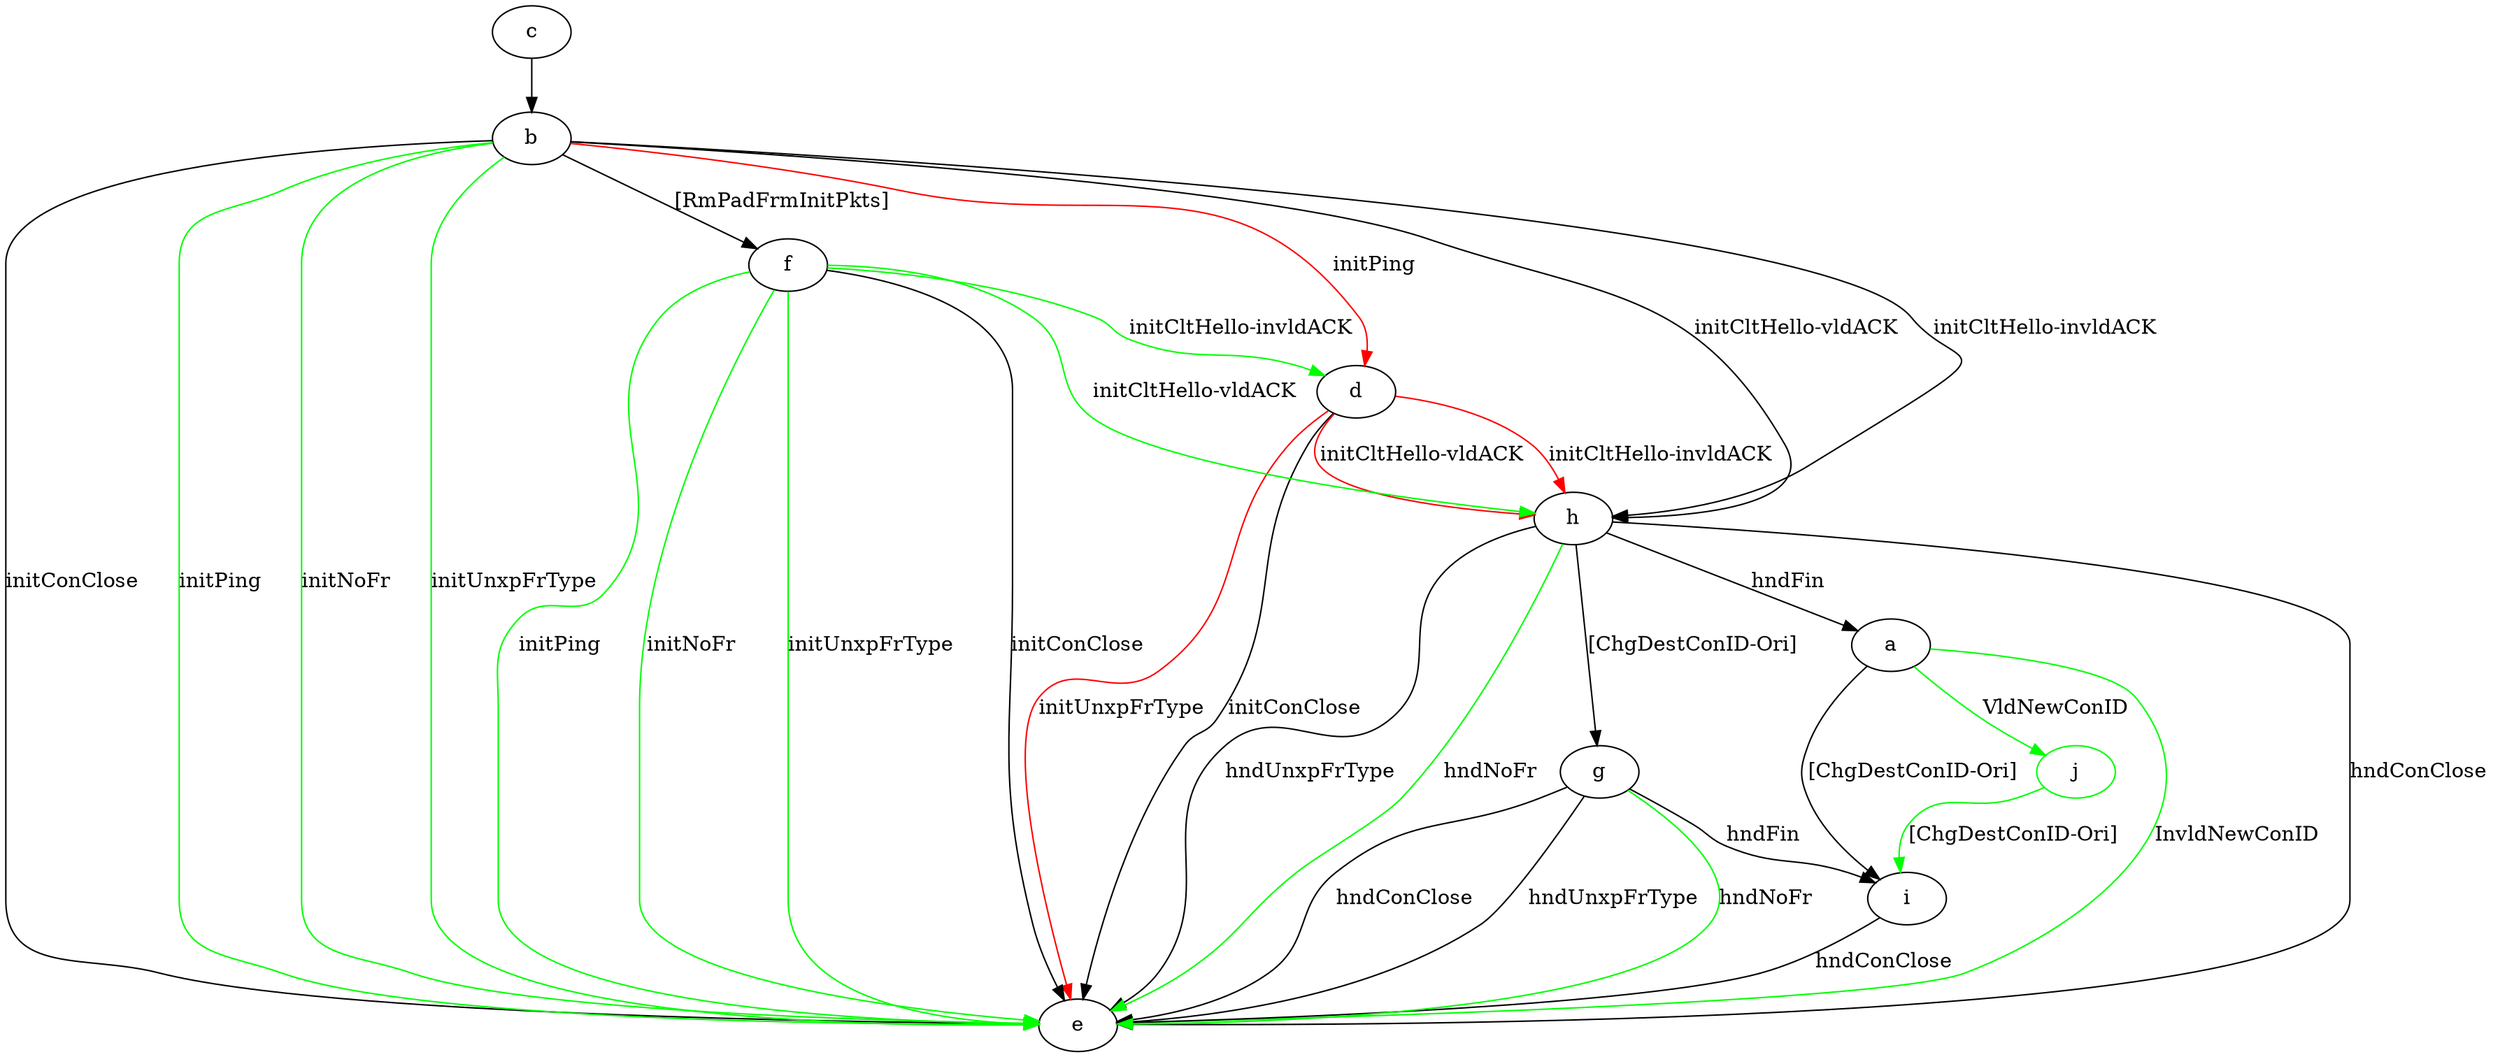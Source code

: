digraph "" {
	a -> e	[key=0,
		color=green,
		label="InvldNewConID "];
	a -> i	[key=0,
		label="[ChgDestConID-Ori] "];
	j	[color=green];
	a -> j	[key=0,
		color=green,
		label="VldNewConID "];
	b -> d	[key=0,
		color=red,
		label="initPing "];
	b -> e	[key=0,
		label="initConClose "];
	b -> e	[key=1,
		color=green,
		label="initPing "];
	b -> e	[key=2,
		color=green,
		label="initNoFr "];
	b -> e	[key=3,
		color=green,
		label="initUnxpFrType "];
	b -> f	[key=0,
		label="[RmPadFrmInitPkts] "];
	b -> h	[key=0,
		label="initCltHello-vldACK "];
	b -> h	[key=1,
		label="initCltHello-invldACK "];
	c -> b	[key=0];
	d -> e	[key=0,
		label="initConClose "];
	d -> e	[key=1,
		color=red,
		label="initUnxpFrType "];
	d -> h	[key=0,
		color=red,
		label="initCltHello-vldACK "];
	d -> h	[key=1,
		color=red,
		label="initCltHello-invldACK "];
	f -> d	[key=0,
		color=green,
		label="initCltHello-invldACK "];
	f -> e	[key=0,
		label="initConClose "];
	f -> e	[key=1,
		color=green,
		label="initPing "];
	f -> e	[key=2,
		color=green,
		label="initNoFr "];
	f -> e	[key=3,
		color=green,
		label="initUnxpFrType "];
	f -> h	[key=0,
		color=green,
		label="initCltHello-vldACK "];
	g -> e	[key=0,
		label="hndConClose "];
	g -> e	[key=1,
		label="hndUnxpFrType "];
	g -> e	[key=2,
		color=green,
		label="hndNoFr "];
	g -> i	[key=0,
		label="hndFin "];
	h -> a	[key=0,
		label="hndFin "];
	h -> e	[key=0,
		label="hndConClose "];
	h -> e	[key=1,
		label="hndUnxpFrType "];
	h -> e	[key=2,
		color=green,
		label="hndNoFr "];
	h -> g	[key=0,
		label="[ChgDestConID-Ori] "];
	i -> e	[key=0,
		label="hndConClose "];
	j -> i	[key=0,
		color=green,
		label="[ChgDestConID-Ori] "];
}
